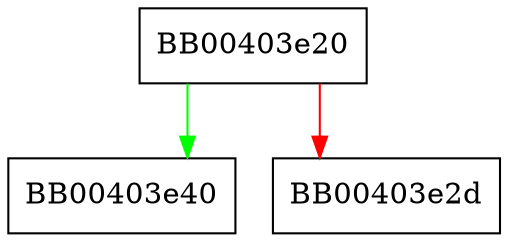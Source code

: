 digraph ossl_cmp_mock_srv_set_sendError {
  node [shape="box"];
  graph [splines=ortho];
  BB00403e20 -> BB00403e40 [color="green"];
  BB00403e20 -> BB00403e2d [color="red"];
}